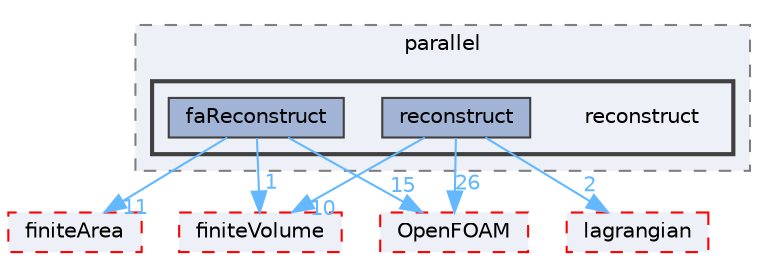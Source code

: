 digraph "src/parallel/reconstruct"
{
 // LATEX_PDF_SIZE
  bgcolor="transparent";
  edge [fontname=Helvetica,fontsize=10,labelfontname=Helvetica,labelfontsize=10];
  node [fontname=Helvetica,fontsize=10,shape=box,height=0.2,width=0.4];
  compound=true
  subgraph clusterdir_72b2b5518d1565784443265ec6729f79 {
    graph [ bgcolor="#edf0f7", pencolor="grey50", label="parallel", fontname=Helvetica,fontsize=10 style="filled,dashed", URL="dir_72b2b5518d1565784443265ec6729f79.html",tooltip=""]
  subgraph clusterdir_521ea32879fff4cdc7c502a515533bf9 {
    graph [ bgcolor="#edf0f7", pencolor="grey25", label="", fontname=Helvetica,fontsize=10 style="filled,bold", URL="dir_521ea32879fff4cdc7c502a515533bf9.html",tooltip=""]
    dir_521ea32879fff4cdc7c502a515533bf9 [shape=plaintext, label="reconstruct"];
  dir_ada5a001ee79e608a9b6ca2bf7fefea8 [label="faReconstruct", fillcolor="#a2b4d6", color="grey25", style="filled", URL="dir_ada5a001ee79e608a9b6ca2bf7fefea8.html",tooltip=""];
  dir_8ecde0336c8113967f1acbb6f1b64eef [label="reconstruct", fillcolor="#a2b4d6", color="grey25", style="filled", URL="dir_8ecde0336c8113967f1acbb6f1b64eef.html",tooltip=""];
  }
  }
  dir_9bd15774b555cf7259a6fa18f99fe99b [label="finiteVolume", fillcolor="#edf0f7", color="red", style="filled,dashed", URL="dir_9bd15774b555cf7259a6fa18f99fe99b.html",tooltip=""];
  dir_b69a9eadfe761c231b266ce918b218a5 [label="finiteArea", fillcolor="#edf0f7", color="red", style="filled,dashed", URL="dir_b69a9eadfe761c231b266ce918b218a5.html",tooltip=""];
  dir_c5473ff19b20e6ec4dfe5c310b3778a8 [label="OpenFOAM", fillcolor="#edf0f7", color="red", style="filled,dashed", URL="dir_c5473ff19b20e6ec4dfe5c310b3778a8.html",tooltip=""];
  dir_f8c25efc4b6f6a8502a42d5af7554d23 [label="lagrangian", fillcolor="#edf0f7", color="red", style="filled,dashed", URL="dir_f8c25efc4b6f6a8502a42d5af7554d23.html",tooltip=""];
  dir_ada5a001ee79e608a9b6ca2bf7fefea8->dir_9bd15774b555cf7259a6fa18f99fe99b [headlabel="1", labeldistance=1.5 headhref="dir_001308_001387.html" href="dir_001308_001387.html" color="steelblue1" fontcolor="steelblue1"];
  dir_ada5a001ee79e608a9b6ca2bf7fefea8->dir_b69a9eadfe761c231b266ce918b218a5 [headlabel="11", labeldistance=1.5 headhref="dir_001308_001385.html" href="dir_001308_001385.html" color="steelblue1" fontcolor="steelblue1"];
  dir_ada5a001ee79e608a9b6ca2bf7fefea8->dir_c5473ff19b20e6ec4dfe5c310b3778a8 [headlabel="15", labeldistance=1.5 headhref="dir_001308_002695.html" href="dir_001308_002695.html" color="steelblue1" fontcolor="steelblue1"];
  dir_8ecde0336c8113967f1acbb6f1b64eef->dir_9bd15774b555cf7259a6fa18f99fe99b [headlabel="10", labeldistance=1.5 headhref="dir_003256_001387.html" href="dir_003256_001387.html" color="steelblue1" fontcolor="steelblue1"];
  dir_8ecde0336c8113967f1acbb6f1b64eef->dir_c5473ff19b20e6ec4dfe5c310b3778a8 [headlabel="26", labeldistance=1.5 headhref="dir_003256_002695.html" href="dir_003256_002695.html" color="steelblue1" fontcolor="steelblue1"];
  dir_8ecde0336c8113967f1acbb6f1b64eef->dir_f8c25efc4b6f6a8502a42d5af7554d23 [headlabel="2", labeldistance=1.5 headhref="dir_003256_002071.html" href="dir_003256_002071.html" color="steelblue1" fontcolor="steelblue1"];
}
